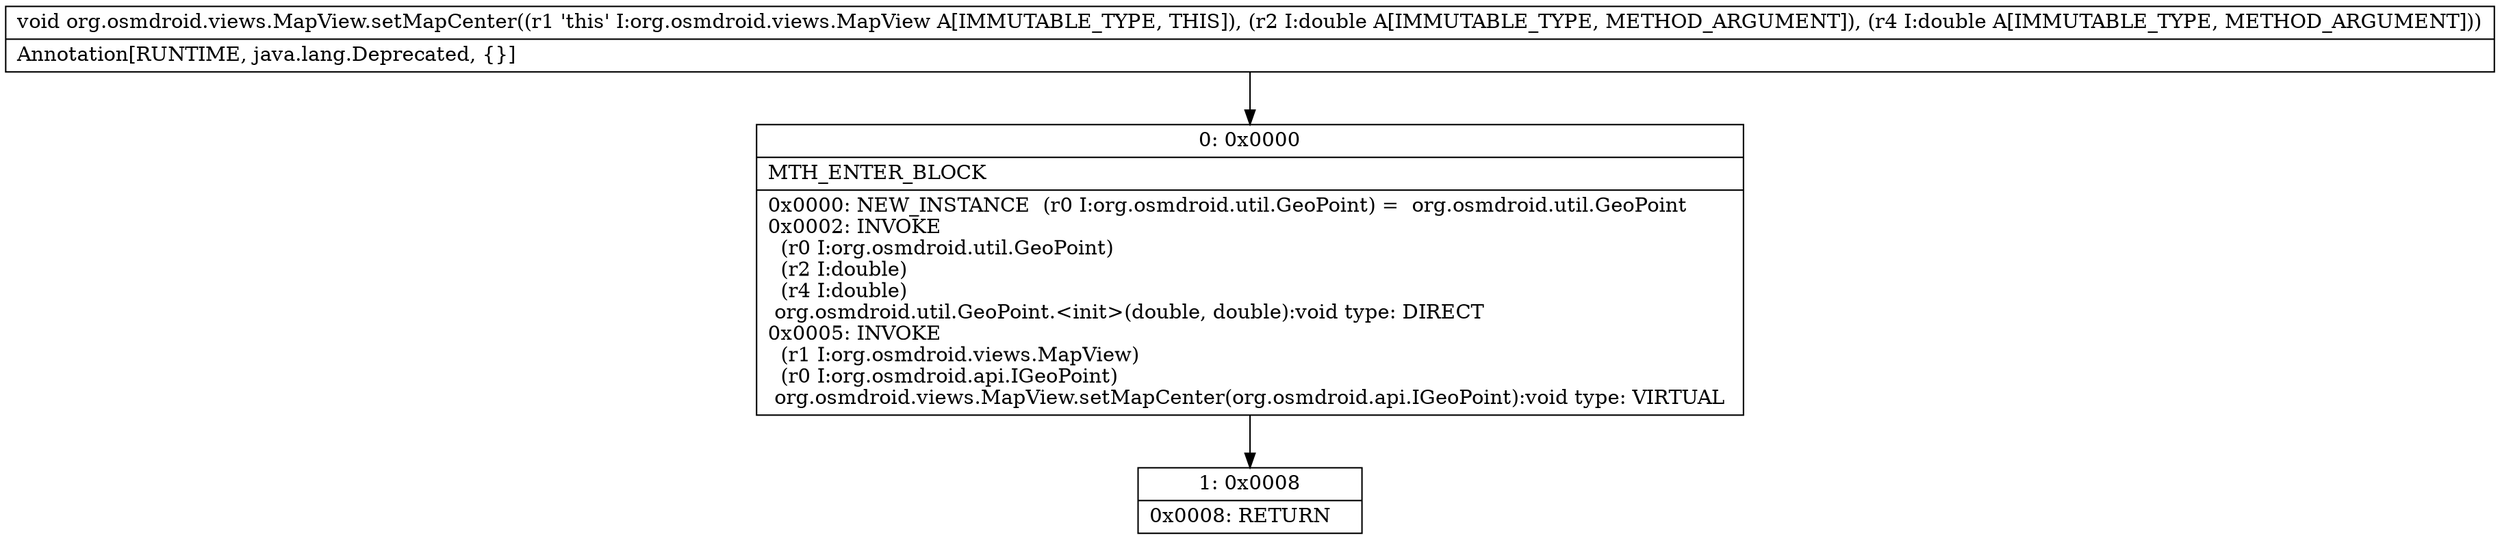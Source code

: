 digraph "CFG fororg.osmdroid.views.MapView.setMapCenter(DD)V" {
Node_0 [shape=record,label="{0\:\ 0x0000|MTH_ENTER_BLOCK\l|0x0000: NEW_INSTANCE  (r0 I:org.osmdroid.util.GeoPoint) =  org.osmdroid.util.GeoPoint \l0x0002: INVOKE  \l  (r0 I:org.osmdroid.util.GeoPoint)\l  (r2 I:double)\l  (r4 I:double)\l org.osmdroid.util.GeoPoint.\<init\>(double, double):void type: DIRECT \l0x0005: INVOKE  \l  (r1 I:org.osmdroid.views.MapView)\l  (r0 I:org.osmdroid.api.IGeoPoint)\l org.osmdroid.views.MapView.setMapCenter(org.osmdroid.api.IGeoPoint):void type: VIRTUAL \l}"];
Node_1 [shape=record,label="{1\:\ 0x0008|0x0008: RETURN   \l}"];
MethodNode[shape=record,label="{void org.osmdroid.views.MapView.setMapCenter((r1 'this' I:org.osmdroid.views.MapView A[IMMUTABLE_TYPE, THIS]), (r2 I:double A[IMMUTABLE_TYPE, METHOD_ARGUMENT]), (r4 I:double A[IMMUTABLE_TYPE, METHOD_ARGUMENT]))  | Annotation[RUNTIME, java.lang.Deprecated, \{\}]\l}"];
MethodNode -> Node_0;
Node_0 -> Node_1;
}

